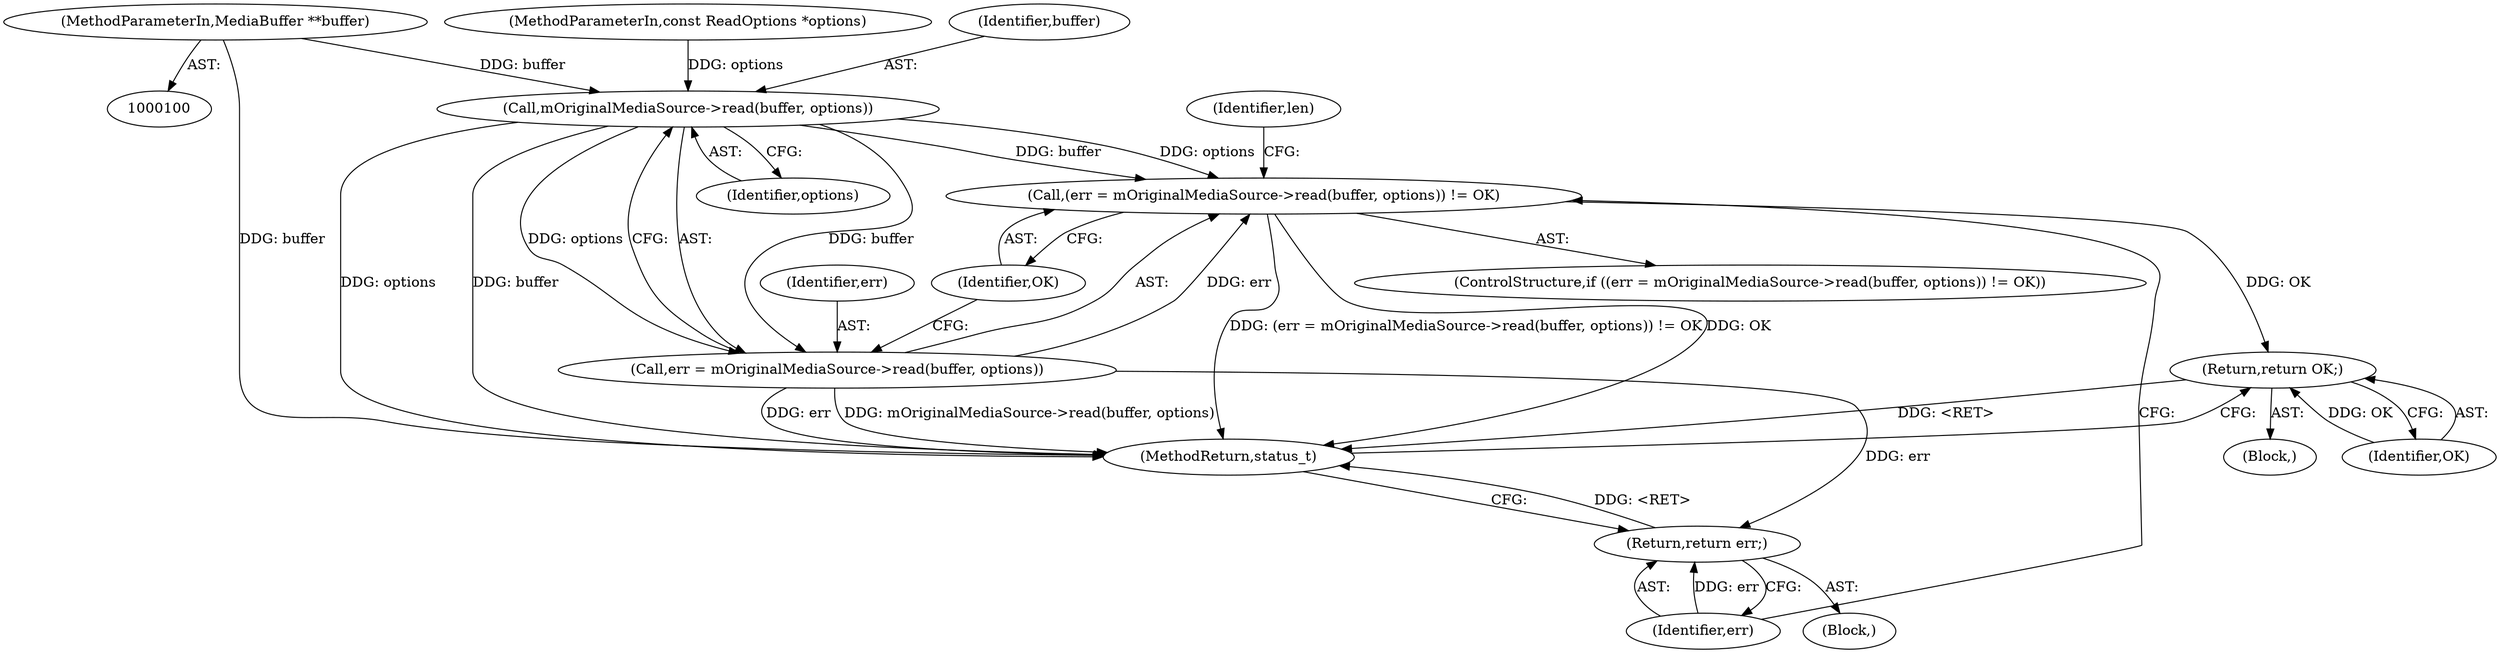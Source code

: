 digraph "0_Android_e248db02fbab2ee9162940bc19f087fd7d96cb9d@pointer" {
"1000101" [label="(MethodParameterIn,MediaBuffer **buffer)"];
"1000110" [label="(Call,mOriginalMediaSource->read(buffer, options))"];
"1000107" [label="(Call,(err = mOriginalMediaSource->read(buffer, options)) != OK)"];
"1000441" [label="(Return,return OK;)"];
"1000108" [label="(Call,err = mOriginalMediaSource->read(buffer, options))"];
"1000115" [label="(Return,return err;)"];
"1000441" [label="(Return,return OK;)"];
"1000115" [label="(Return,return err;)"];
"1000111" [label="(Identifier,buffer)"];
"1000107" [label="(Call,(err = mOriginalMediaSource->read(buffer, options)) != OK)"];
"1000109" [label="(Identifier,err)"];
"1000114" [label="(Block,)"];
"1000443" [label="(MethodReturn,status_t)"];
"1000110" [label="(Call,mOriginalMediaSource->read(buffer, options))"];
"1000112" [label="(Identifier,options)"];
"1000113" [label="(Identifier,OK)"];
"1000103" [label="(Block,)"];
"1000442" [label="(Identifier,OK)"];
"1000106" [label="(ControlStructure,if ((err = mOriginalMediaSource->read(buffer, options)) != OK))"];
"1000101" [label="(MethodParameterIn,MediaBuffer **buffer)"];
"1000102" [label="(MethodParameterIn,const ReadOptions *options)"];
"1000119" [label="(Identifier,len)"];
"1000108" [label="(Call,err = mOriginalMediaSource->read(buffer, options))"];
"1000116" [label="(Identifier,err)"];
"1000101" -> "1000100"  [label="AST: "];
"1000101" -> "1000443"  [label="DDG: buffer"];
"1000101" -> "1000110"  [label="DDG: buffer"];
"1000110" -> "1000108"  [label="AST: "];
"1000110" -> "1000112"  [label="CFG: "];
"1000111" -> "1000110"  [label="AST: "];
"1000112" -> "1000110"  [label="AST: "];
"1000108" -> "1000110"  [label="CFG: "];
"1000110" -> "1000443"  [label="DDG: options"];
"1000110" -> "1000443"  [label="DDG: buffer"];
"1000110" -> "1000107"  [label="DDG: buffer"];
"1000110" -> "1000107"  [label="DDG: options"];
"1000110" -> "1000108"  [label="DDG: buffer"];
"1000110" -> "1000108"  [label="DDG: options"];
"1000102" -> "1000110"  [label="DDG: options"];
"1000107" -> "1000106"  [label="AST: "];
"1000107" -> "1000113"  [label="CFG: "];
"1000108" -> "1000107"  [label="AST: "];
"1000113" -> "1000107"  [label="AST: "];
"1000116" -> "1000107"  [label="CFG: "];
"1000119" -> "1000107"  [label="CFG: "];
"1000107" -> "1000443"  [label="DDG: (err = mOriginalMediaSource->read(buffer, options)) != OK"];
"1000107" -> "1000443"  [label="DDG: OK"];
"1000108" -> "1000107"  [label="DDG: err"];
"1000107" -> "1000441"  [label="DDG: OK"];
"1000441" -> "1000103"  [label="AST: "];
"1000441" -> "1000442"  [label="CFG: "];
"1000442" -> "1000441"  [label="AST: "];
"1000443" -> "1000441"  [label="CFG: "];
"1000441" -> "1000443"  [label="DDG: <RET>"];
"1000442" -> "1000441"  [label="DDG: OK"];
"1000109" -> "1000108"  [label="AST: "];
"1000113" -> "1000108"  [label="CFG: "];
"1000108" -> "1000443"  [label="DDG: mOriginalMediaSource->read(buffer, options)"];
"1000108" -> "1000443"  [label="DDG: err"];
"1000108" -> "1000115"  [label="DDG: err"];
"1000115" -> "1000114"  [label="AST: "];
"1000115" -> "1000116"  [label="CFG: "];
"1000116" -> "1000115"  [label="AST: "];
"1000443" -> "1000115"  [label="CFG: "];
"1000115" -> "1000443"  [label="DDG: <RET>"];
"1000116" -> "1000115"  [label="DDG: err"];
}
